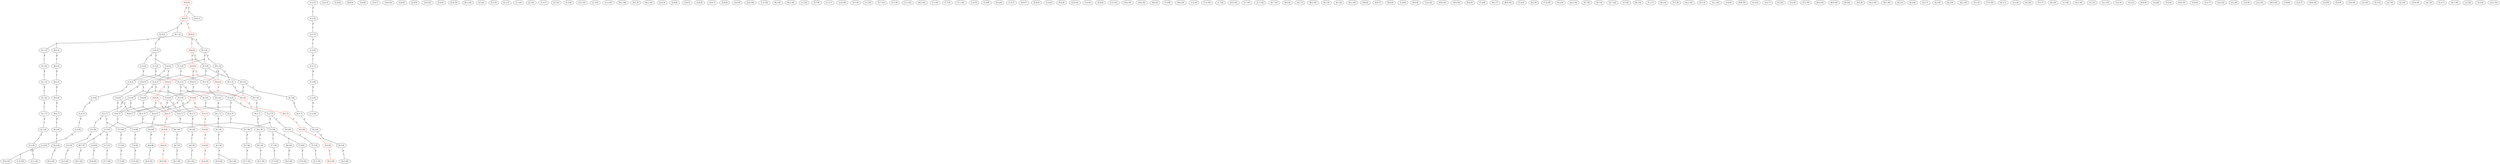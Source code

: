 strict digraph G {
  1 [ shape="ellipse" label="(3,6,4)" ];
  2 [ shape="ellipse" label="(0,0,1)" ];
  3 [ shape="ellipse" label="(3,6,5)" ];
  4 [ shape="ellipse" label="(1,2,3)" ];
  5 [ shape="ellipse" label="(3,6,6)" ];
  6 [ shape="ellipse" label="(2,4,5)" ];
  7 [ shape="ellipse" label="(1,2,4)" ];
  8 [ shape="ellipse" label="(3,6,7)" ];
  9 [ shape="ellipse" label="(2,4,6)" ];
  10 [ shape="ellipse" label="(1,2,5)" ];
  11 [ shape="ellipse" label="(4,8,9)" ];
  12 [ shape="ellipse" label="(3,6,8)" ];
  13 [ shape="ellipse" label="(2,4,7)" ];
  14 [ shape="ellipse" label="(1,2,6)" ];
  15 [ shape="ellipse" label="(4,8,10)" ];
  16 [ shape="ellipse" label="(3,6,9)" ];
  17 [ shape="ellipse" label="(2,4,8)" ];
  18 [ shape="ellipse" label="(1,2,7)" ];
  19 [ shape="ellipse" label="(3,6,10)" ];
  20 [ shape="ellipse" label="(2,4,9)" ];
  21 [ shape="ellipse" label="(1,2,8)" ];
  22 [ shape="ellipse" label="(2,4,10)" ];
  23 [ shape="ellipse" label="(1,2,9)" ];
  24 [ shape="ellipse" label="(1,2,10)" ];
  25 [ shape="ellipse" label="(9,2,10)" ];
  26 [ shape="ellipse" label="(0,1,2)" ];
  27 [ shape="ellipse" label="(0,1,3)" ];
  28 [ shape="ellipse" label="(1,3,4)" ];
  29 [ shape="ellipse" label="(2,5,6)" ];
  30 [ shape="ellipse" label="(0,1,4)" ];
  31 [ shape="ellipse" label="(1,3,5)" ];
  32 [ shape="ellipse" label="(3,7,8)" ];
  33 [ shape="ellipse" label="(2,5,7)" ];
  34 [ shape="ellipse" label="(0,1,5)" ];
  35 [ shape="ellipse" label="(1,3,6)" ];
  36 [ shape="ellipse" label="(4,9,10)" ];
  37 [ shape="ellipse" label="(3,7,9)" ];
  38 [ shape="ellipse" label="(2,5,8)" ];
  39 [ shape="ellipse" label="(0,1,6)" ];
  40 [ shape="ellipse" label="(1,3,7)" ];
  41 [ shape="ellipse" label="(3,7,10)" ];
  42 [ shape="ellipse" label="(2,5,9)" ];
  43 [ shape="ellipse" label="(0,1,7)" ];
  44 [ shape="ellipse" label="(1,3,8)" ];
  45 [ shape="ellipse" label="(2,5,10)" ];
  46 [ shape="ellipse" label="(0,1,8)" ];
  47 [ shape="ellipse" label="(1,3,9)" ];
  48 [ shape="ellipse" label="(0,1,9)" ];
  49 [ shape="ellipse" label="(1,3,10)" ];
  50 [ shape="ellipse" label="(0,1,10)" ];
  51 [ shape="ellipse" label="(9,3,10)" ];
  52 [ shape="ellipse" label="(8,1,9)" ];
  53 [ shape="ellipse" label="(8,1,10)" ];
  54 [ shape="ellipse" label="(2,6,3)" ];
  55 [ shape="ellipse" label="(2,6,4)" ];
  56 [ shape="ellipse" label="(0,2,3)" ];
  57 [ shape="ellipse" label="(2,6,5)" ];
  58 [ shape="ellipse" label="(0,2,4)" ];
  59 [ shape="ellipse" label="(2,6,6)" ];
  60 [ shape="ellipse" label="(1,4,5)" ];
  61 [ shape="ellipse" label="(0,2,5)" ];
  62 [ shape="ellipse" label="(2,6,7)" ];
  63 [ shape="ellipse" label="(1,4,6)" ];
  64 [ shape="ellipse" label="(3,8,9)" ];
  65 [ shape="ellipse" label="(0,2,6)" ];
  66 [ shape="ellipse" label="(2,6,8)" ];
  67 [ shape="ellipse" label="(1,4,7)" ];
  68 [ shape="ellipse" label="(3,8,10)" ];
  69 [ shape="ellipse" label="(0,2,7)" ];
  70 [ shape="ellipse" label="(2,6,9)" ];
  71 [ shape="ellipse" label="(1,4,8)" ];
  72 [ shape="ellipse" label="(0,2,8)" ];
  73 [ shape="ellipse" label="(2,6,10)" ];
  74 [ shape="ellipse" label="(1,4,9)" ];
  75 [ shape="ellipse" label="(0,2,9)" ];
  76 [ shape="ellipse" label="(1,4,10)" ];
  77 [ shape="ellipse" label="(0,2,10)" ];
  78 [ shape="ellipse" label="(9,4,10)" ];
  79 [ shape="ellipse" label="(8,2,9)" ];
  80 [ shape="ellipse" label="(8,2,10)" ];
  81 [ shape="ellipse" label="(0,3,4)" ];
  82 [ shape="ellipse" label="(0,3,5)" ];
  83 [ shape="ellipse" label="(1,5,6)" ];
  84 [ shape="ellipse" label="(0,3,6)" ];
  85 [ shape="ellipse" label="(2,7,8)" ];
  86 [ shape="ellipse" label="(1,5,7)" ];
  87 [ shape="ellipse" label="(0,3,7)" ];
  88 [ shape="ellipse" label="(3,9,10)" ];
  89 [ shape="ellipse" label="(2,7,9)" ];
  90 [ shape="ellipse" label="(1,5,8)" ];
  91 [ shape="ellipse" label="(0,3,8)" ];
  92 [ shape="ellipse" label="(2,7,10)" ];
  93 [ shape="ellipse" label="(1,5,9)" ];
  94 [ shape="ellipse" label="(0,3,9)" ];
  95 [ shape="ellipse" label="(1,5,10)" ];
  96 [ shape="ellipse" label="(0,3,10)" ];
  97 [ shape="ellipse" label="(9,5,10)" ];
  98 [ shape="ellipse" label="(8,3,9)" ];
  99 [ shape="ellipse" label="(7,1,8)" ];
  100 [ shape="ellipse" label="(8,3,10)" ];
  101 [ shape="ellipse" label="(7,1,9)" ];
  102 [ shape="ellipse" label="(7,1,10)" ];
  103 [ shape="ellipse" label="(1,6,2)" ];
  104 [ shape="ellipse" label="(1,6,3)" ];
  105 [ shape="ellipse" label="(1,6,4)" ];
  106 [ shape="ellipse" label="(1,6,5)" ];
  107 [ shape="ellipse" color="red" label="(0,4,5)" ];
  108 [ shape="ellipse" label="(1,6,6)" ];
  109 [ shape="ellipse" label="(0,4,6)" ];
  110 [ shape="ellipse" label="(1,6,7)" ];
  111 [ shape="ellipse" label="(0,4,7)" ];
  112 [ shape="ellipse" label="(2,8,9)" ];
  113 [ shape="ellipse" label="(1,6,8)" ];
  114 [ shape="ellipse" label="(0,4,8)" ];
  115 [ shape="ellipse" label="(2,8,10)" ];
  116 [ shape="ellipse" label="(1,6,9)" ];
  117 [ shape="ellipse" label="(0,4,9)" ];
  118 [ shape="ellipse" label="(1,6,10)" ];
  119 [ shape="ellipse" label="(0,4,10)" ];
  120 [ shape="ellipse" label="(9,6,10)" ];
  121 [ shape="ellipse" label="(8,4,9)" ];
  122 [ shape="ellipse" label="(7,2,8)" ];
  123 [ shape="ellipse" label="(8,4,10)" ];
  124 [ shape="ellipse" label="(7,2,9)" ];
  125 [ shape="ellipse" label="(7,2,10)" ];
  126 [ shape="ellipse" color="red" label="(0,5,6)" ];
  127 [ shape="ellipse" color="red" label="(0,5,7)" ];
  128 [ shape="ellipse" label="(1,7,8)" ];
  129 [ shape="ellipse" color="red" label="(0,5,8)" ];
  130 [ shape="ellipse" label="(2,9,10)" ];
  131 [ shape="ellipse" label="(1,7,9)" ];
  132 [ shape="ellipse" color="red" label="(0,5,9)" ];
  133 [ shape="ellipse" label="(1,7,10)" ];
  134 [ shape="ellipse" color="red" label="(0,5,10)" ];
  135 [ shape="ellipse" label="(9,7,10)" ];
  136 [ shape="ellipse" label="(8,5,9)" ];
  137 [ shape="ellipse" label="(7,3,8)" ];
  138 [ shape="ellipse" label="(6,1,7)" ];
  139 [ shape="ellipse" label="(8,5,10)" ];
  140 [ shape="ellipse" label="(7,3,9)" ];
  141 [ shape="ellipse" label="(6,1,8)" ];
  142 [ shape="ellipse" label="(7,3,10)" ];
  143 [ shape="ellipse" label="(6,1,9)" ];
  144 [ shape="ellipse" label="(6,1,10)" ];
  145 [ shape="ellipse" color="red" label="(0,6,0)" ];
  146 [ shape="ellipse" color="red" label="(0,6,1)" ];
  147 [ shape="ellipse" color="red" label="(0,6,2)" ];
  148 [ shape="ellipse" color="red" label="(0,6,3)" ];
  149 [ shape="ellipse" color="red" label="(0,6,4)" ];
  150 [ shape="ellipse" label="(0,6,5)" ];
  151 [ shape="ellipse" label="(0,6,6)" ];
  152 [ shape="ellipse" label="(0,6,7)" ];
  153 [ shape="ellipse" label="(0,6,8)" ];
  154 [ shape="ellipse" label="(1,8,9)" ];
  155 [ shape="ellipse" label="(0,6,9)" ];
  156 [ shape="ellipse" label="(1,8,10)" ];
  157 [ shape="ellipse" label="(0,6,10)" ];
  158 [ shape="ellipse" label="(9,8,10)" ];
  159 [ shape="ellipse" label="(8,6,9)" ];
  160 [ shape="ellipse" label="(7,4,8)" ];
  161 [ shape="ellipse" label="(6,2,7)" ];
  162 [ shape="ellipse" label="(8,6,10)" ];
  163 [ shape="ellipse" label="(7,4,9)" ];
  164 [ shape="ellipse" label="(6,2,8)" ];
  165 [ shape="ellipse" label="(7,4,10)" ];
  166 [ shape="ellipse" label="(6,2,9)" ];
  167 [ shape="ellipse" label="(6,2,10)" ];
  168 [ shape="ellipse" label="(0,7,8)" ];
  169 [ shape="ellipse" label="(0,7,9)" ];
  170 [ shape="ellipse" label="(1,9,10)" ];
  171 [ shape="ellipse" label="(0,7,10)" ];
  172 [ shape="ellipse" label="(8,7,9)" ];
  173 [ shape="ellipse" label="(7,5,8)" ];
  174 [ shape="ellipse" label="(6,3,7)" ];
  175 [ shape="ellipse" label="(5,1,6)" ];
  176 [ shape="ellipse" label="(8,7,10)" ];
  177 [ shape="ellipse" label="(7,5,9)" ];
  178 [ shape="ellipse" label="(6,3,8)" ];
  179 [ shape="ellipse" label="(5,1,7)" ];
  180 [ shape="ellipse" label="(7,5,10)" ];
  181 [ shape="ellipse" label="(6,3,9)" ];
  182 [ shape="ellipse" label="(5,1,8)" ];
  183 [ shape="ellipse" label="(6,3,10)" ];
  184 [ shape="ellipse" label="(5,1,9)" ];
  185 [ shape="ellipse" label="(5,1,10)" ];
  186 [ shape="ellipse" label="(0,8,9)" ];
  187 [ shape="ellipse" label="(0,8,10)" ];
  188 [ shape="ellipse" label="(7,6,8)" ];
  189 [ shape="ellipse" label="(6,4,7)" ];
  190 [ shape="ellipse" label="(5,2,6)" ];
  191 [ shape="ellipse" label="(7,6,9)" ];
  192 [ shape="ellipse" label="(6,4,8)" ];
  193 [ shape="ellipse" label="(5,2,7)" ];
  194 [ shape="ellipse" label="(7,6,10)" ];
  195 [ shape="ellipse" label="(6,4,9)" ];
  196 [ shape="ellipse" label="(5,2,8)" ];
  197 [ shape="ellipse" label="(6,4,10)" ];
  198 [ shape="ellipse" label="(5,2,9)" ];
  199 [ shape="ellipse" label="(5,2,10)" ];
  200 [ shape="ellipse" label="(0,9,10)" ];
  201 [ shape="ellipse" label="(6,5,7)" ];
  202 [ shape="ellipse" label="(5,3,6)" ];
  203 [ shape="ellipse" label="(4,1,5)" ];
  204 [ shape="ellipse" label="(8,9,10)" ];
  205 [ shape="ellipse" label="(6,5,8)" ];
  206 [ shape="ellipse" label="(5,3,7)" ];
  207 [ shape="ellipse" label="(4,1,6)" ];
  208 [ shape="ellipse" label="(6,5,9)" ];
  209 [ shape="ellipse" label="(5,3,8)" ];
  210 [ shape="ellipse" label="(4,1,7)" ];
  211 [ shape="ellipse" label="(6,5,10)" ];
  212 [ shape="ellipse" label="(5,3,9)" ];
  213 [ shape="ellipse" label="(4,1,8)" ];
  214 [ shape="ellipse" label="(5,3,10)" ];
  215 [ shape="ellipse" label="(4,1,9)" ];
  216 [ shape="ellipse" label="(4,1,10)" ];
  217 [ shape="ellipse" label="(6,6,7)" ];
  218 [ shape="ellipse" color="red" label="(5,4,6)" ];
  219 [ shape="ellipse" label="(4,2,5)" ];
  220 [ shape="ellipse" label="(7,8,9)" ];
  221 [ shape="ellipse" color="red" label="(5,4,7)" ];
  222 [ shape="ellipse" label="(4,2,6)" ];
  223 [ shape="ellipse" label="(7,8,10)" ];
  224 [ shape="ellipse" color="red" label="(5,4,8)" ];
  225 [ shape="ellipse" label="(4,2,7)" ];
  226 [ shape="ellipse" color="red" label="(5,4,9)" ];
  227 [ shape="ellipse" label="(4,2,8)" ];
  228 [ shape="ellipse" color="red" label="(5,4,10)" ];
  229 [ shape="ellipse" label="(4,2,9)" ];
  230 [ shape="ellipse" label="(4,2,10)" ];
  231 [ shape="ellipse" label="(4,3,5)" ];
  232 [ shape="ellipse" label="(3,1,4)" ];
  233 [ shape="ellipse" label="(6,7,8)" ];
  234 [ shape="ellipse" label="(4,3,6)" ];
  235 [ shape="ellipse" label="(3,1,5)" ];
  236 [ shape="ellipse" label="(7,9,10)" ];
  237 [ shape="ellipse" label="(6,7,9)" ];
  238 [ shape="ellipse" label="(4,3,7)" ];
  239 [ shape="ellipse" label="(3,1,6)" ];
  240 [ shape="ellipse" label="(6,7,10)" ];
  241 [ shape="ellipse" label="(4,3,8)" ];
  242 [ shape="ellipse" label="(3,1,7)" ];
  243 [ shape="ellipse" label="(4,3,9)" ];
  244 [ shape="ellipse" label="(3,1,8)" ];
  245 [ shape="ellipse" label="(4,3,10)" ];
  246 [ shape="ellipse" label="(3,1,9)" ];
  247 [ shape="ellipse" label="(3,1,10)" ];
  248 [ shape="ellipse" label="(5,6,6)" ];
  249 [ shape="ellipse" label="(3,2,4)" ];
  250 [ shape="ellipse" label="(5,6,7)" ];
  251 [ shape="ellipse" label="(3,2,5)" ];
  252 [ shape="ellipse" label="(6,8,9)" ];
  253 [ shape="ellipse" label="(5,6,8)" ];
  254 [ shape="ellipse" label="(3,2,6)" ];
  255 [ shape="ellipse" label="(6,8,10)" ];
  256 [ shape="ellipse" label="(5,6,9)" ];
  257 [ shape="ellipse" label="(3,2,7)" ];
  258 [ shape="ellipse" label="(5,6,10)" ];
  259 [ shape="ellipse" label="(3,2,8)" ];
  260 [ shape="ellipse" label="(3,2,9)" ];
  261 [ shape="ellipse" label="(3,2,10)" ];
  262 [ shape="ellipse" label="(2,1,3)" ];
  263 [ shape="ellipse" label="(4,5,6)" ];
  264 [ shape="ellipse" label="(2,1,4)" ];
  265 [ shape="ellipse" label="(5,7,8)" ];
  266 [ shape="ellipse" label="(4,5,7)" ];
  267 [ shape="ellipse" label="(2,1,5)" ];
  268 [ shape="ellipse" label="(6,9,10)" ];
  269 [ shape="ellipse" label="(5,7,9)" ];
  270 [ shape="ellipse" label="(4,5,8)" ];
  271 [ shape="ellipse" label="(2,1,6)" ];
  272 [ shape="ellipse" label="(5,7,10)" ];
  273 [ shape="ellipse" label="(4,5,9)" ];
  274 [ shape="ellipse" label="(2,1,7)" ];
  275 [ shape="ellipse" label="(4,5,10)" ];
  276 [ shape="ellipse" label="(2,1,8)" ];
  277 [ shape="ellipse" label="(2,1,9)" ];
  278 [ shape="ellipse" label="(2,1,10)" ];
  279 [ shape="ellipse" color="red" label="(4,6,5)" ];
  280 [ shape="ellipse" color="red" label="(4,6,6)" ];
  281 [ shape="ellipse" label="(3,4,5)" ];
  282 [ shape="ellipse" color="red" label="(4,6,7)" ];
  283 [ shape="ellipse" label="(3,4,6)" ];
  284 [ shape="ellipse" label="(5,8,9)" ];
  285 [ shape="ellipse" color="red" label="(4,6,8)" ];
  286 [ shape="ellipse" label="(3,4,7)" ];
  287 [ shape="ellipse" label="(5,8,10)" ];
  288 [ shape="ellipse" color="red" label="(4,6,9)" ];
  289 [ shape="ellipse" label="(3,4,8)" ];
  290 [ shape="ellipse" color="red" label="(4,6,10)" ];
  291 [ shape="ellipse" label="(3,4,9)" ];
  292 [ shape="ellipse" label="(3,4,10)" ];
  293 [ shape="ellipse" label="(2,3,4)" ];
  294 [ shape="ellipse" label="(3,5,6)" ];
  295 [ shape="ellipse" label="(2,3,5)" ];
  296 [ shape="ellipse" label="(4,7,8)" ];
  297 [ shape="ellipse" label="(3,5,7)" ];
  298 [ shape="ellipse" label="(2,3,6)" ];
  299 [ shape="ellipse" label="(5,9,10)" ];
  300 [ shape="ellipse" label="(4,7,9)" ];
  301 [ shape="ellipse" label="(3,5,8)" ];
  302 [ shape="ellipse" label="(2,3,7)" ];
  303 [ shape="ellipse" label="(4,7,10)" ];
  304 [ shape="ellipse" label="(3,5,9)" ];
  305 [ shape="ellipse" label="(2,3,8)" ];
  306 [ shape="ellipse" label="(3,5,10)" ];
  307 [ shape="ellipse" label="(2,3,9)" ];
  308 [ shape="ellipse" label="(2,3,10)" ];
  309 [ shape="ellipse" label="(9,1,10)" ];
  310 [ shape="point" label="T" ];
  311 [ shape="point" label="F" ];
  312 [ shape="point" label="F" ];
  313 [ shape="point" label="T" ];
  314 [ shape="point" label="F" ];
  315 [ shape="point" label="T" ];
  316 [ shape="point" label="F" ];
  317 [ shape="point" label="F" ];
  318 [ shape="point" label="T" ];
  319 [ shape="point" label="F" ];
  320 [ shape="point" label="F" ];
  321 [ shape="point" label="F" ];
  322 [ shape="point" label="F" ];
  323 [ shape="point" label="F" ];
  324 [ shape="point" label="T" ];
  325 [ shape="point" label="F" ];
  326 [ shape="point" label="T" ];
  327 [ shape="point" label="F" ];
  328 [ shape="point" label="T" ];
  329 [ shape="point" label="F" ];
  330 [ shape="point" label="T" ];
  331 [ shape="point" label="F" ];
  332 [ shape="point" label="T" ];
  333 [ shape="point" label="F" ];
  334 [ shape="point" label="F" ];
  335 [ shape="point" label="F" ];
  336 [ shape="point" label="F" ];
  337 [ shape="point" label="F" ];
  338 [ shape="point" label="F" ];
  339 [ shape="point" label="F" ];
  340 [ shape="point" label="F" ];
  341 [ shape="point" label="F" ];
  342 [ shape="point" label="F" ];
  343 [ shape="point" label="F" ];
  344 [ shape="point" label="F" ];
  345 [ shape="point" label="F" ];
  346 [ shape="point" label="F" ];
  347 [ shape="point" label="F" ];
  348 [ shape="point" label="F" ];
  349 [ shape="point" label="F" ];
  350 [ shape="point" label="T" ];
  351 [ shape="point" label="F" ];
  352 [ shape="point" label="F" ];
  353 [ shape="point" label="T" ];
  354 [ shape="point" label="F" ];
  355 [ shape="point" label="T" ];
  356 [ shape="point" label="F" ];
  357 [ shape="point" label="F" ];
  358 [ shape="point" label="F" ];
  359 [ shape="point" label="F" ];
  360 [ shape="point" label="F" ];
  361 [ shape="point" label="F" ];
  362 [ shape="point" label="F" ];
  363 [ shape="point" label="T" ];
  364 [ shape="point" label="T" ];
  365 [ shape="point" label="T" ];
  366 [ shape="point" label="F" ];
  367 [ shape="point" label="F" ];
  368 [ shape="point" label="F" ];
  369 [ shape="point" label="F" ];
  370 [ shape="point" label="F" ];
  371 [ shape="point" label="T" ];
  372 [ shape="point" label="F" ];
  373 [ shape="point" label="F" ];
  374 [ shape="point" label="T" ];
  375 [ shape="point" label="T" ];
  376 [ shape="point" label="F" ];
  377 [ shape="point" label="F" ];
  378 [ shape="point" label="F" ];
  379 [ shape="point" label="T" ];
  380 [ shape="point" label="T" ];
  381 [ shape="point" label="F" ];
  382 [ shape="point" label="T" ];
  383 [ shape="point" label="F" ];
  384 [ shape="point" label="F" ];
  385 [ shape="point" label="T" ];
  386 [ shape="point" label="F" ];
  387 [ shape="point" label="F" ];
  388 [ shape="point" label="F" ];
  389 [ shape="point" label="F" ];
  390 [ shape="point" label="F" ];
  391 [ shape="point" label="F" ];
  392 [ shape="point" label="T" ];
  393 [ shape="point" label="F" ];
  394 [ shape="point" label="T" ];
  395 [ shape="point" label="F" ];
  396 [ shape="point" label="F" ];
  397 [ shape="point" label="T" ];
  398 [ shape="point" label="F" ];
  399 [ shape="point" label="F" ];
  400 [ shape="point" label="F" ];
  401 [ shape="point" label="F" ];
  402 [ shape="point" label="F" ];
  403 [ shape="point" label="T" ];
  404 [ shape="point" label="F" ];
  405 [ shape="point" label="T" ];
  406 [ shape="point" label="F" ];
  407 [ shape="point" label="F" ];
  408 [ shape="point" label="F" ];
  409 [ shape="point" label="F" ];
  410 [ shape="point" label="F" ];
  411 [ shape="point" label="T" ];
  412 [ shape="point" label="T" ];
  413 [ shape="point" label="F" ];
  414 [ shape="point" label="T" ];
  415 [ shape="point" label="F" ];
  416 [ shape="point" label="T" ];
  417 [ shape="point" label="F" ];
  418 [ shape="point" label="T" ];
  419 [ shape="point" label="F" ];
  420 [ shape="point" label="T" ];
  421 [ shape="point" label="F" ];
  422 [ shape="point" label="F" ];
  423 [ shape="point" label="F" ];
  424 [ shape="point" label="F" ];
  425 [ shape="point" label="F" ];
  426 [ shape="point" label="F" ];
  427 [ shape="point" label="F" ];
  428 [ shape="point" label="F" ];
  429 [ shape="point" label="F" ];
  430 [ shape="point" label="F" ];
  431 [ shape="point" label="F" ];
  432 [ shape="point" label="F" ];
  433 [ shape="point" label="F" ];
  434 [ shape="point" label="T" ];
  435 [ shape="point" label="T" ];
  436 [ shape="point" label="F" ];
  437 [ shape="point" label="T" ];
  438 [ shape="point" label="F" ];
  439 [ shape="point" label="F" ];
  440 [ shape="point" label="T" ];
  441 [ shape="point" label="F" ];
  442 [ shape="point" label="F" ];
  443 [ shape="point" label="T" ];
  444 [ shape="point" label="F" ];
  445 [ shape="point" label="T" ];
  446 [ shape="point" label="F" ];
  447 [ shape="point" label="F" ];
  448 [ shape="point" label="F" ];
  1 -> 310 [ label="T" arrowhead="none" ];
  310 -> 281 [ arrowhead="none" ];
  310 -> 279 [ arrowhead="none" ];
  1 -> 311 [ label="F" arrowhead="none" ];
  311 -> 3 [ arrowhead="none" ];
  3 -> 312 [ label="F" arrowhead="none" ];
  312 -> 5 [ arrowhead="none" ];
  3 -> 313 [ label="T" arrowhead="none" ];
  313 -> 294 [ arrowhead="none" ];
  313 -> 248 [ arrowhead="none" ];
  4 -> 314 [ label="F" arrowhead="none" ];
  314 -> 7 [ arrowhead="none" ];
  5 -> 315 [ label="T" arrowhead="none" ];
  315 -> 8 [ arrowhead="none" ];
  315 -> 217 [ arrowhead="none" ];
  5 -> 316 [ label="F" arrowhead="none" ];
  316 -> 8 [ arrowhead="none" ];
  7 -> 317 [ label="F" arrowhead="none" ];
  317 -> 10 [ arrowhead="none" ];
  8 -> 318 [ label="T" arrowhead="none" ];
  318 -> 32 [ arrowhead="none" ];
  318 -> 188 [ arrowhead="none" ];
  10 -> 319 [ label="F" arrowhead="none" ];
  319 -> 14 [ arrowhead="none" ];
  14 -> 320 [ label="F" arrowhead="none" ];
  320 -> 18 [ arrowhead="none" ];
  18 -> 321 [ label="F" arrowhead="none" ];
  321 -> 21 [ arrowhead="none" ];
  21 -> 322 [ label="F" arrowhead="none" ];
  322 -> 23 [ arrowhead="none" ];
  23 -> 323 [ label="F" arrowhead="none" ];
  323 -> 24 [ arrowhead="none" ];
  26 -> 324 [ label="T" arrowhead="none" ];
  324 -> 56 [ arrowhead="none" ];
  324 -> 262 [ arrowhead="none" ];
  26 -> 325 [ label="F" arrowhead="none" ];
  325 -> 27 [ arrowhead="none" ];
  27 -> 326 [ label="T" arrowhead="none" ];
  326 -> 81 [ arrowhead="none" ];
  326 -> 232 [ arrowhead="none" ];
  27 -> 327 [ label="F" arrowhead="none" ];
  327 -> 30 [ arrowhead="none" ];
  28 -> 328 [ label="T" arrowhead="none" ];
  328 -> 60 [ arrowhead="none" ];
  328 -> 231 [ arrowhead="none" ];
  30 -> 329 [ label="F" arrowhead="none" ];
  329 -> 34 [ arrowhead="none" ];
  30 -> 330 [ label="T" arrowhead="none" ];
  330 -> 107 [ arrowhead="none" ];
  330 -> 203 [ arrowhead="none" ];
  32 -> 331 [ label="F" arrowhead="none" ];
  331 -> 37 [ arrowhead="none" ];
  32 -> 332 [ label="T" arrowhead="none" ];
  332 -> 64 [ arrowhead="none" ];
  332 -> 172 [ arrowhead="none" ];
  34 -> 333 [ label="F" arrowhead="none" ];
  333 -> 39 [ arrowhead="none" ];
  37 -> 334 [ label="F" arrowhead="none" ];
  334 -> 41 [ arrowhead="none" ];
  39 -> 335 [ label="F" arrowhead="none" ];
  335 -> 43 [ arrowhead="none" ];
  43 -> 336 [ label="F" arrowhead="none" ];
  336 -> 46 [ arrowhead="none" ];
  46 -> 337 [ label="F" arrowhead="none" ];
  337 -> 48 [ arrowhead="none" ];
  48 -> 338 [ label="F" arrowhead="none" ];
  338 -> 50 [ arrowhead="none" ];
  56 -> 339 [ label="F" arrowhead="none" ];
  339 -> 58 [ arrowhead="none" ];
  58 -> 340 [ label="F" arrowhead="none" ];
  340 -> 61 [ arrowhead="none" ];
  60 -> 341 [ label="F" arrowhead="none" ];
  341 -> 63 [ arrowhead="none" ];
  61 -> 342 [ label="F" arrowhead="none" ];
  342 -> 65 [ arrowhead="none" ];
  63 -> 343 [ label="F" arrowhead="none" ];
  343 -> 67 [ arrowhead="none" ];
  64 -> 344 [ label="F" arrowhead="none" ];
  344 -> 68 [ arrowhead="none" ];
  65 -> 345 [ label="F" arrowhead="none" ];
  345 -> 69 [ arrowhead="none" ];
  67 -> 346 [ label="F" arrowhead="none" ];
  346 -> 71 [ arrowhead="none" ];
  69 -> 347 [ label="F" arrowhead="none" ];
  347 -> 72 [ arrowhead="none" ];
  71 -> 348 [ label="F" arrowhead="none" ];
  348 -> 74 [ arrowhead="none" ];
  72 -> 349 [ label="F" arrowhead="none" ];
  349 -> 75 [ arrowhead="none" ];
  74 -> 350 [ label="T" arrowhead="none" ];
  350 -> 170 [ arrowhead="none" ];
  350 -> 78 [ arrowhead="none" ];
  75 -> 351 [ label="F" arrowhead="none" ];
  351 -> 77 [ arrowhead="none" ];
  81 -> 352 [ label="F" arrowhead="none" ];
  352 -> 82 [ arrowhead="none" ];
  81 -> 353 [ label="T" arrowhead="none" ];
  353 -> 107 [ arrowhead="none" ];
  353 -> 231 [ arrowhead="none" ];
  82 -> 354 [ label="F" arrowhead="none" ];
  354 -> 84 [ arrowhead="none" ];
  82 -> 355 [ label="T" arrowhead="none" ];
  355 -> 126 [ arrowhead="none" ];
  355 -> 202 [ arrowhead="none" ];
  84 -> 356 [ label="F" arrowhead="none" ];
  356 -> 87 [ arrowhead="none" ];
  87 -> 357 [ label="F" arrowhead="none" ];
  357 -> 91 [ arrowhead="none" ];
  91 -> 358 [ label="F" arrowhead="none" ];
  358 -> 94 [ arrowhead="none" ];
  94 -> 359 [ label="F" arrowhead="none" ];
  359 -> 96 [ arrowhead="none" ];
  98 -> 360 [ label="F" arrowhead="none" ];
  360 -> 100 [ arrowhead="none" ];
  103 -> 361 [ label="F" arrowhead="none" ];
  361 -> 104 [ arrowhead="none" ];
  104 -> 362 [ label="F" arrowhead="none" ];
  362 -> 105 [ arrowhead="none" ];
  104 -> 363 [ label="T" arrowhead="none" ];
  363 -> 28 [ arrowhead="none" ];
  363 -> 1 [ arrowhead="none" ];
  105 -> 364 [ label="T" arrowhead="none" ];
  364 -> 60 [ arrowhead="none" ];
  364 -> 279 [ arrowhead="none" ];
  107 -> 365 [ color="red" label="T" arrowhead="none" ];
  365 -> 126 [ color="red" arrowhead="none" ];
  365 -> 218 [ color="red" arrowhead="none" ];
  126 -> 366 [ color="red" label="F" arrowhead="none" ];
  366 -> 127 [ color="red" arrowhead="none" ];
  127 -> 367 [ color="red" label="F" arrowhead="none" ];
  367 -> 129 [ color="red" arrowhead="none" ];
  129 -> 368 [ color="red" label="F" arrowhead="none" ];
  368 -> 132 [ color="red" arrowhead="none" ];
  132 -> 369 [ color="red" label="F" arrowhead="none" ];
  369 -> 134 [ color="red" arrowhead="none" ];
  137 -> 370 [ label="F" arrowhead="none" ];
  370 -> 140 [ arrowhead="none" ];
  137 -> 371 [ label="T" arrowhead="none" ];
  371 -> 220 [ arrowhead="none" ];
  371 -> 98 [ arrowhead="none" ];
  140 -> 372 [ label="F" arrowhead="none" ];
  372 -> 142 [ arrowhead="none" ];
  145 -> 373 [ color="red" label="F" arrowhead="none" ];
  373 -> 146 [ color="red" arrowhead="none" ];
  145 -> 374 [ label="T" arrowhead="none" ];
  374 -> 2 [ arrowhead="none" ];
  374 -> 146 [ arrowhead="none" ];
  146 -> 375 [ label="T" arrowhead="none" ];
  375 -> 26 [ arrowhead="none" ];
  375 -> 103 [ arrowhead="none" ];
  146 -> 376 [ color="red" label="F" arrowhead="none" ];
  376 -> 147 [ color="red" arrowhead="none" ];
  147 -> 377 [ color="red" label="F" arrowhead="none" ];
  377 -> 148 [ color="red" arrowhead="none" ];
  148 -> 378 [ color="red" label="F" arrowhead="none" ];
  378 -> 149 [ color="red" arrowhead="none" ];
  148 -> 379 [ label="T" arrowhead="none" ];
  379 -> 81 [ arrowhead="none" ];
  379 -> 1 [ arrowhead="none" ];
  149 -> 380 [ color="red" label="T" arrowhead="none" ];
  380 -> 107 [ color="red" arrowhead="none" ];
  380 -> 279 [ color="red" arrowhead="none" ];
  149 -> 381 [ label="F" arrowhead="none" ];
  381 -> 150 [ arrowhead="none" ];
  150 -> 382 [ label="T" arrowhead="none" ];
  382 -> 126 [ arrowhead="none" ];
  382 -> 248 [ arrowhead="none" ];
  172 -> 383 [ label="F" arrowhead="none" ];
  383 -> 176 [ arrowhead="none" ];
  173 -> 384 [ label="F" arrowhead="none" ];
  384 -> 177 [ arrowhead="none" ];
  174 -> 385 [ label="T" arrowhead="none" ];
  385 -> 233 [ arrowhead="none" ];
  385 -> 137 [ arrowhead="none" ];
  177 -> 386 [ label="F" arrowhead="none" ];
  386 -> 180 [ arrowhead="none" ];
  188 -> 387 [ label="F" arrowhead="none" ];
  387 -> 191 [ arrowhead="none" ];
  189 -> 388 [ label="F" arrowhead="none" ];
  388 -> 192 [ arrowhead="none" ];
  191 -> 389 [ label="F" arrowhead="none" ];
  389 -> 194 [ arrowhead="none" ];
  192 -> 390 [ label="F" arrowhead="none" ];
  390 -> 195 [ arrowhead="none" ];
  195 -> 391 [ label="F" arrowhead="none" ];
  391 -> 197 [ arrowhead="none" ];
  201 -> 392 [ label="T" arrowhead="none" ];
  392 -> 233 [ arrowhead="none" ];
  392 -> 173 [ arrowhead="none" ];
  202 -> 393 [ label="F" arrowhead="none" ];
  393 -> 206 [ arrowhead="none" ];
  202 -> 394 [ label="T" arrowhead="none" ];
  394 -> 250 [ arrowhead="none" ];
  394 -> 174 [ arrowhead="none" ];
  203 -> 395 [ label="F" arrowhead="none" ];
  395 -> 207 [ arrowhead="none" ];
  206 -> 396 [ label="F" arrowhead="none" ];
  396 -> 209 [ arrowhead="none" ];
  206 -> 397 [ label="T" arrowhead="none" ];
  397 -> 265 [ arrowhead="none" ];
  397 -> 137 [ arrowhead="none" ];
  207 -> 398 [ label="F" arrowhead="none" ];
  398 -> 210 [ arrowhead="none" ];
  209 -> 399 [ label="F" arrowhead="none" ];
  399 -> 212 [ arrowhead="none" ];
  210 -> 400 [ label="F" arrowhead="none" ];
  400 -> 213 [ arrowhead="none" ];
  212 -> 401 [ label="F" arrowhead="none" ];
  401 -> 214 [ arrowhead="none" ];
  213 -> 402 [ label="F" arrowhead="none" ];
  402 -> 215 [ arrowhead="none" ];
  215 -> 403 [ label="T" arrowhead="none" ];
  403 -> 36 [ arrowhead="none" ];
  403 -> 309 [ arrowhead="none" ];
  218 -> 404 [ color="red" label="F" arrowhead="none" ];
  404 -> 221 [ color="red" arrowhead="none" ];
  218 -> 405 [ label="T" arrowhead="none" ];
  405 -> 250 [ arrowhead="none" ];
  405 -> 189 [ arrowhead="none" ];
  220 -> 406 [ label="F" arrowhead="none" ];
  406 -> 223 [ arrowhead="none" ];
  221 -> 407 [ color="red" label="F" arrowhead="none" ];
  407 -> 224 [ color="red" arrowhead="none" ];
  224 -> 408 [ color="red" label="F" arrowhead="none" ];
  408 -> 226 [ color="red" arrowhead="none" ];
  226 -> 409 [ color="red" label="F" arrowhead="none" ];
  409 -> 228 [ color="red" arrowhead="none" ];
  231 -> 410 [ label="F" arrowhead="none" ];
  410 -> 234 [ arrowhead="none" ];
  231 -> 411 [ label="T" arrowhead="none" ];
  411 -> 263 [ arrowhead="none" ];
  411 -> 202 [ arrowhead="none" ];
  232 -> 412 [ label="T" arrowhead="none" ];
  412 -> 281 [ arrowhead="none" ];
  412 -> 203 [ arrowhead="none" ];
  233 -> 413 [ label="F" arrowhead="none" ];
  413 -> 237 [ arrowhead="none" ];
  234 -> 414 [ label="T" arrowhead="none" ];
  414 -> 282 [ arrowhead="none" ];
  414 -> 174 [ arrowhead="none" ];
  237 -> 415 [ label="F" arrowhead="none" ];
  415 -> 240 [ arrowhead="none" ];
  248 -> 416 [ label="T" arrowhead="none" ];
  416 -> 250 [ arrowhead="none" ];
  416 -> 217 [ arrowhead="none" ];
  248 -> 417 [ label="F" arrowhead="none" ];
  417 -> 250 [ arrowhead="none" ];
  250 -> 418 [ label="T" arrowhead="none" ];
  418 -> 265 [ arrowhead="none" ];
  418 -> 188 [ arrowhead="none" ];
  262 -> 419 [ label="F" arrowhead="none" ];
  419 -> 264 [ arrowhead="none" ];
  263 -> 420 [ label="T" arrowhead="none" ];
  420 -> 282 [ arrowhead="none" ];
  420 -> 201 [ arrowhead="none" ];
  263 -> 421 [ label="F" arrowhead="none" ];
  421 -> 266 [ arrowhead="none" ];
  264 -> 422 [ label="F" arrowhead="none" ];
  422 -> 267 [ arrowhead="none" ];
  265 -> 423 [ label="F" arrowhead="none" ];
  423 -> 269 [ arrowhead="none" ];
  266 -> 424 [ label="F" arrowhead="none" ];
  424 -> 270 [ arrowhead="none" ];
  267 -> 425 [ label="F" arrowhead="none" ];
  425 -> 271 [ arrowhead="none" ];
  269 -> 426 [ label="F" arrowhead="none" ];
  426 -> 272 [ arrowhead="none" ];
  270 -> 427 [ label="F" arrowhead="none" ];
  427 -> 273 [ arrowhead="none" ];
  271 -> 428 [ label="F" arrowhead="none" ];
  428 -> 274 [ arrowhead="none" ];
  273 -> 429 [ label="F" arrowhead="none" ];
  429 -> 275 [ arrowhead="none" ];
  274 -> 430 [ label="F" arrowhead="none" ];
  430 -> 276 [ arrowhead="none" ];
  276 -> 431 [ label="F" arrowhead="none" ];
  431 -> 277 [ arrowhead="none" ];
  277 -> 432 [ label="F" arrowhead="none" ];
  432 -> 278 [ arrowhead="none" ];
  279 -> 433 [ color="red" label="F" arrowhead="none" ];
  433 -> 280 [ color="red" arrowhead="none" ];
  279 -> 434 [ label="T" arrowhead="none" ];
  434 -> 263 [ arrowhead="none" ];
  434 -> 248 [ arrowhead="none" ];
  280 -> 435 [ label="T" arrowhead="none" ];
  435 -> 282 [ arrowhead="none" ];
  435 -> 217 [ arrowhead="none" ];
  280 -> 436 [ color="red" label="F" arrowhead="none" ];
  436 -> 282 [ color="red" arrowhead="none" ];
  281 -> 437 [ label="T" arrowhead="none" ];
  437 -> 294 [ arrowhead="none" ];
  437 -> 218 [ arrowhead="none" ];
  281 -> 438 [ label="F" arrowhead="none" ];
  438 -> 283 [ arrowhead="none" ];
  282 -> 439 [ color="red" label="F" arrowhead="none" ];
  439 -> 285 [ color="red" arrowhead="none" ];
  283 -> 440 [ label="T" arrowhead="none" ];
  440 -> 8 [ arrowhead="none" ];
  440 -> 189 [ arrowhead="none" ];
  285 -> 441 [ color="red" label="F" arrowhead="none" ];
  441 -> 288 [ color="red" arrowhead="none" ];
  288 -> 442 [ color="red" label="F" arrowhead="none" ];
  442 -> 290 [ color="red" arrowhead="none" ];
  294 -> 443 [ label="T" arrowhead="none" ];
  443 -> 8 [ arrowhead="none" ];
  443 -> 201 [ arrowhead="none" ];
  294 -> 444 [ label="F" arrowhead="none" ];
  444 -> 297 [ arrowhead="none" ];
  297 -> 445 [ label="T" arrowhead="none" ];
  445 -> 32 [ arrowhead="none" ];
  445 -> 173 [ arrowhead="none" ];
  297 -> 446 [ label="F" arrowhead="none" ];
  446 -> 301 [ arrowhead="none" ];
  301 -> 447 [ label="F" arrowhead="none" ];
  447 -> 304 [ arrowhead="none" ];
  304 -> 448 [ label="F" arrowhead="none" ];
  448 -> 306 [ arrowhead="none" ];
}
